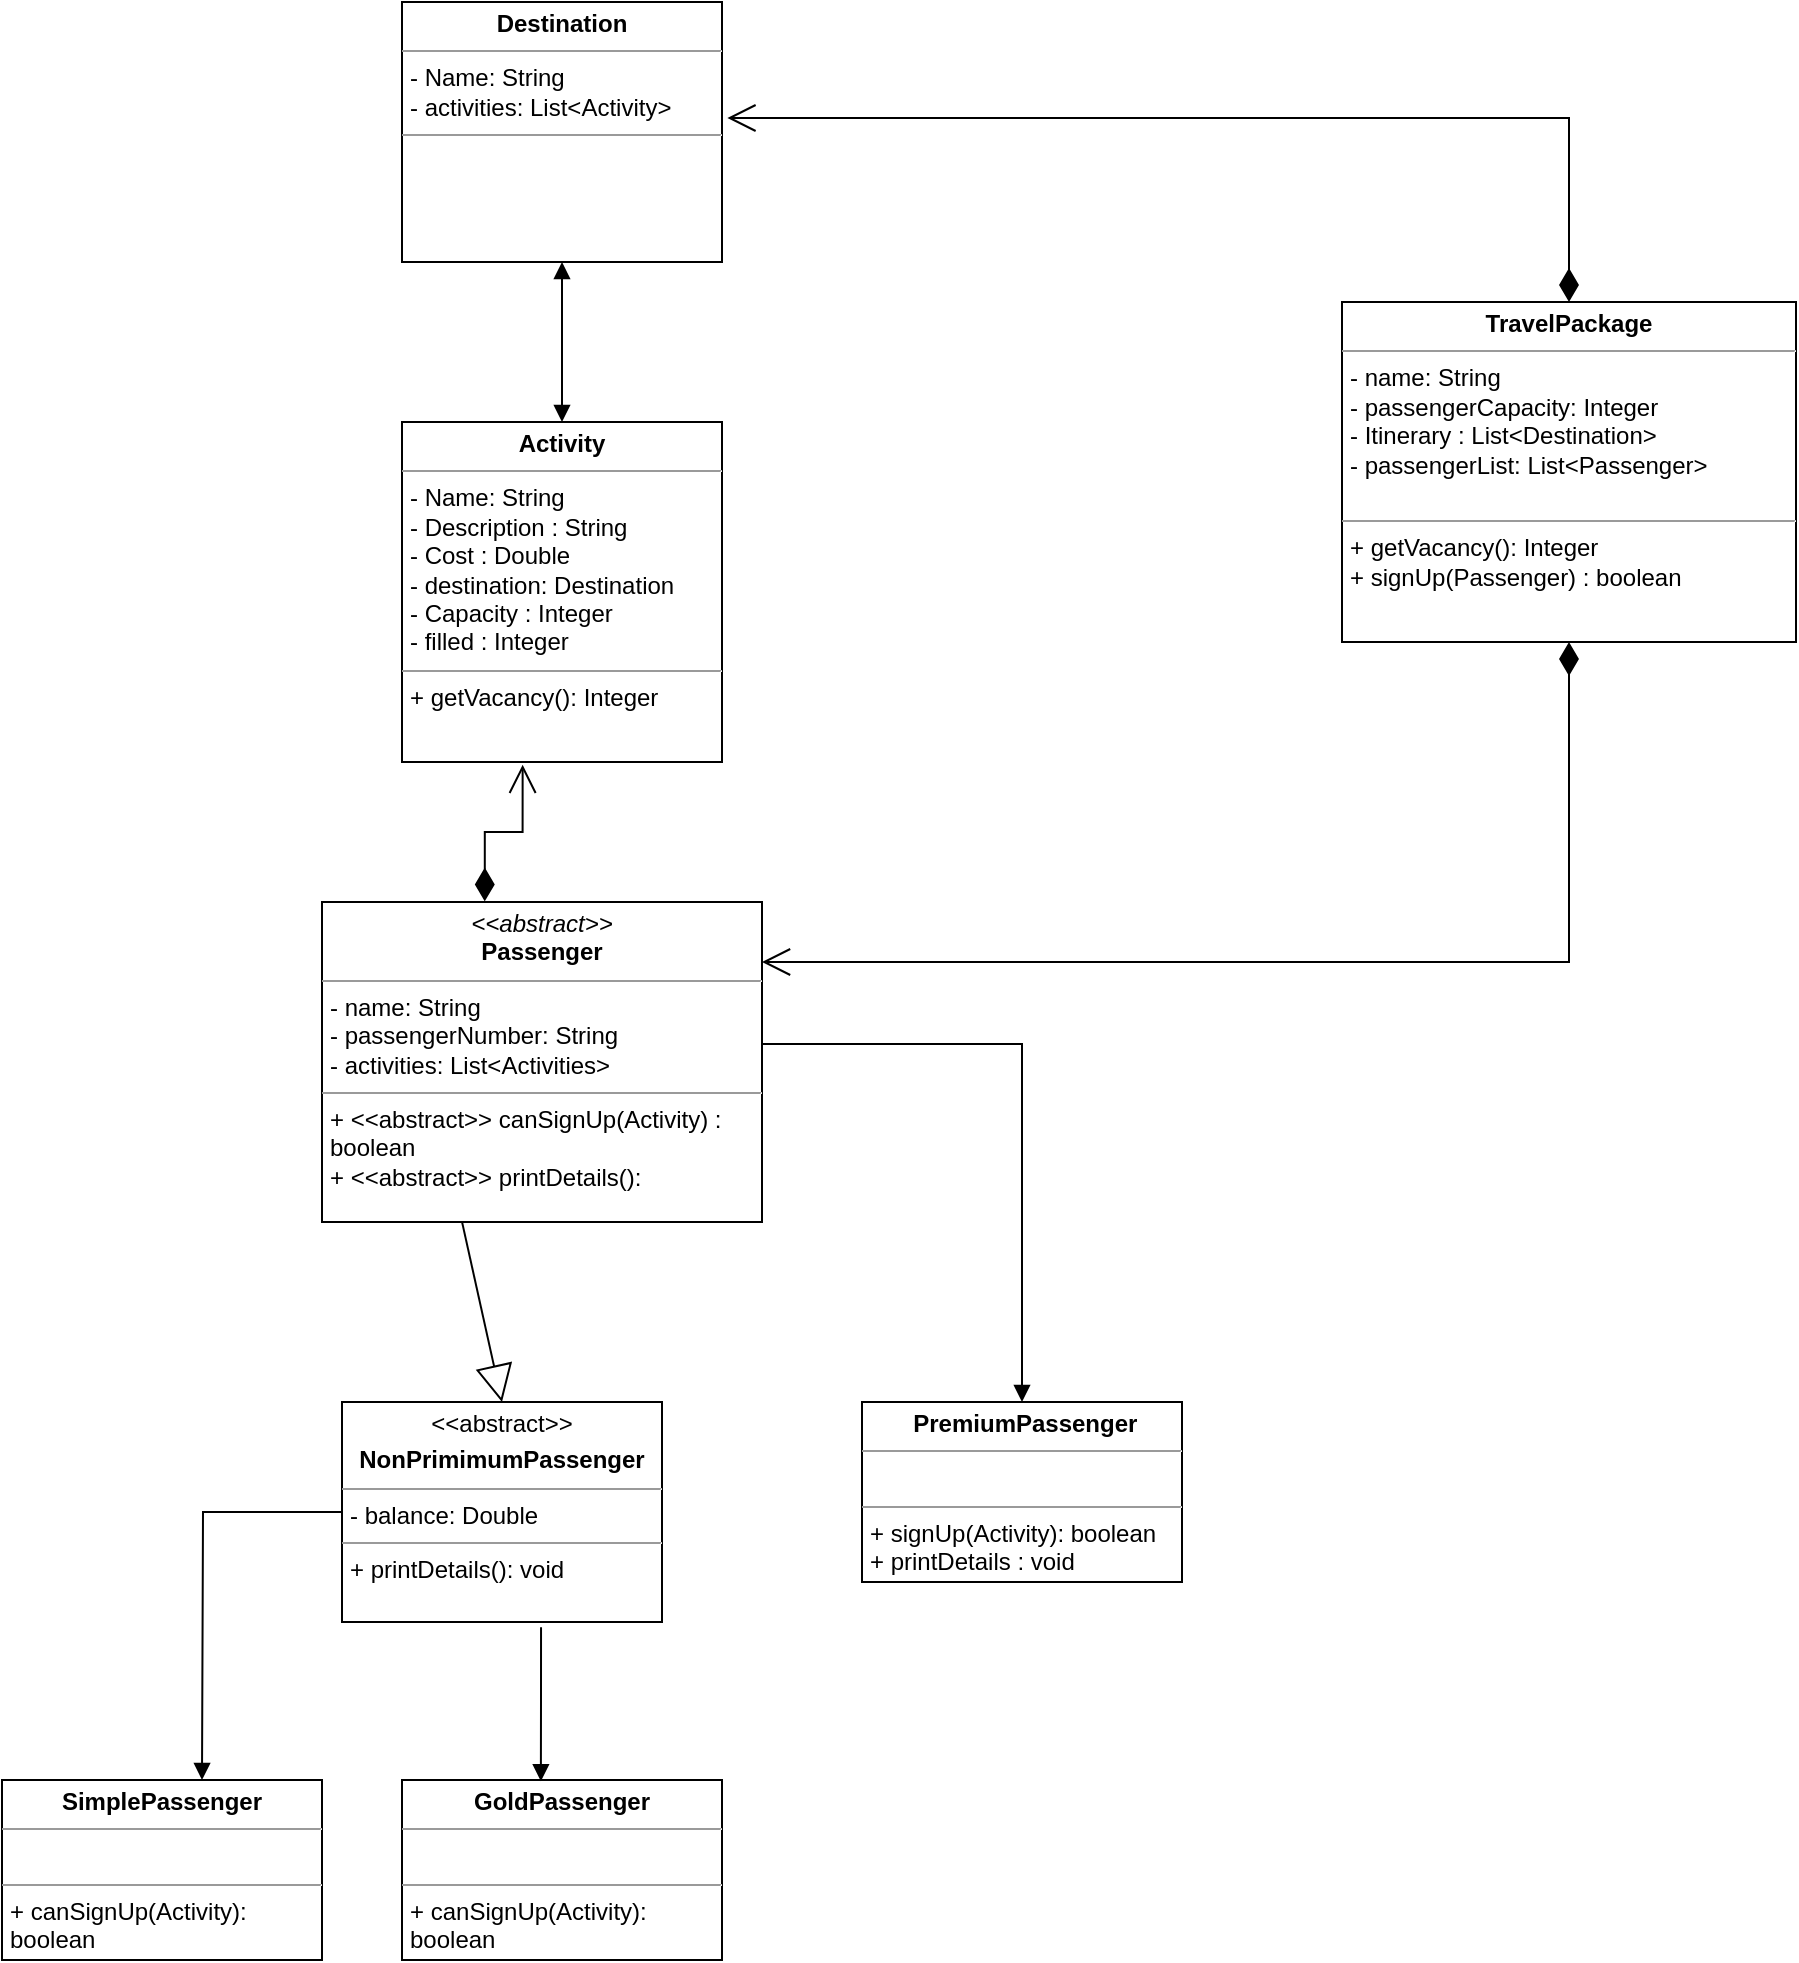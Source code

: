 <mxfile version="21.6.9" type="device">
  <diagram name="Page-1" id="dqK5t2VZyMZ1MSXJHH57">
    <mxGraphModel dx="2314" dy="1118" grid="1" gridSize="10" guides="1" tooltips="1" connect="1" arrows="1" fold="1" page="1" pageScale="1" pageWidth="827" pageHeight="1169" math="0" shadow="0">
      <root>
        <mxCell id="0" />
        <mxCell id="1" parent="0" />
        <mxCell id="e-WruK5LRjeHFoMNFWWW-2" value="&lt;p style=&quot;margin:0px;margin-top:4px;text-align:center;&quot;&gt;&lt;b&gt;Activity&lt;/b&gt;&lt;/p&gt;&lt;hr size=&quot;1&quot;&gt;&lt;p style=&quot;margin:0px;margin-left:4px;&quot;&gt;- Name: String&lt;/p&gt;&lt;p style=&quot;margin:0px;margin-left:4px;&quot;&gt;- Description : String&lt;/p&gt;&lt;p style=&quot;margin:0px;margin-left:4px;&quot;&gt;- Cost : Double&lt;/p&gt;&lt;p style=&quot;margin:0px;margin-left:4px;&quot;&gt;- destination: Destination&lt;/p&gt;&lt;p style=&quot;margin:0px;margin-left:4px;&quot;&gt;- Capacity : Integer&lt;/p&gt;&lt;p style=&quot;margin:0px;margin-left:4px;&quot;&gt;- filled : Integer&lt;/p&gt;&lt;hr size=&quot;1&quot;&gt;&lt;p style=&quot;margin:0px;margin-left:4px;&quot;&gt;+ getVacancy(): Integer&lt;/p&gt;" style="verticalAlign=top;align=left;overflow=fill;fontSize=12;fontFamily=Helvetica;html=1;whiteSpace=wrap;" parent="1" vertex="1">
          <mxGeometry x="290" y="400" width="160" height="170" as="geometry" />
        </mxCell>
        <mxCell id="e-WruK5LRjeHFoMNFWWW-3" value="&lt;p style=&quot;margin:0px;margin-top:4px;text-align:center;&quot;&gt;&lt;b&gt;Destination&lt;/b&gt;&lt;/p&gt;&lt;hr size=&quot;1&quot;&gt;&lt;p style=&quot;margin:0px;margin-left:4px;&quot;&gt;- Name: String&lt;/p&gt;&lt;p style=&quot;margin:0px;margin-left:4px;&quot;&gt;- activities: List&amp;lt;Activity&amp;gt;&lt;/p&gt;&lt;hr size=&quot;1&quot;&gt;&lt;p style=&quot;margin:0px;margin-left:4px;&quot;&gt;&lt;br&gt;&lt;/p&gt;" style="verticalAlign=top;align=left;overflow=fill;fontSize=12;fontFamily=Helvetica;html=1;whiteSpace=wrap;" parent="1" vertex="1">
          <mxGeometry x="290" y="190" width="160" height="130" as="geometry" />
        </mxCell>
        <mxCell id="e-WruK5LRjeHFoMNFWWW-10" value="&lt;p style=&quot;margin:0px;margin-top:4px;text-align:center;&quot;&gt;&lt;i&gt;&amp;lt;&amp;lt;abstract&amp;gt;&amp;gt;&lt;/i&gt;&lt;br&gt;&lt;b&gt;Passenger&lt;/b&gt;&lt;/p&gt;&lt;hr size=&quot;1&quot;&gt;&lt;p style=&quot;border-color: var(--border-color); margin: 0px 0px 0px 4px;&quot;&gt;- name: String&lt;/p&gt;&lt;p style=&quot;border-color: var(--border-color); margin: 0px 0px 0px 4px;&quot;&gt;- passengerNumber: String&lt;/p&gt;&lt;p style=&quot;border-color: var(--border-color); margin: 0px 0px 0px 4px;&quot;&gt;- activities: List&amp;lt;Activities&amp;gt;&amp;nbsp;&lt;/p&gt;&lt;hr size=&quot;1&quot;&gt;&lt;p style=&quot;margin:0px;margin-left:4px;&quot;&gt;+ &amp;lt;&amp;lt;abstract&amp;gt;&amp;gt; canSignUp(Activity) : boolean&lt;/p&gt;&lt;p style=&quot;margin:0px;margin-left:4px;&quot;&gt;+ &amp;lt;&amp;lt;abstract&amp;gt;&amp;gt; printDetails():&amp;nbsp;&lt;/p&gt;" style="verticalAlign=top;align=left;overflow=fill;fontSize=12;fontFamily=Helvetica;html=1;whiteSpace=wrap;" parent="1" vertex="1">
          <mxGeometry x="250" y="640" width="220" height="160" as="geometry" />
        </mxCell>
        <mxCell id="e-WruK5LRjeHFoMNFWWW-11" value="" style="endArrow=block;endFill=1;html=1;edgeStyle=orthogonalEdgeStyle;align=left;verticalAlign=top;rounded=0;exitX=0;exitY=0.5;exitDx=0;exitDy=0;" parent="1" source="e-WruK5LRjeHFoMNFWWW-30" edge="1">
          <mxGeometry x="-1" relative="1" as="geometry">
            <mxPoint x="310" y="859.0" as="sourcePoint" />
            <mxPoint x="190" y="1079" as="targetPoint" />
          </mxGeometry>
        </mxCell>
        <mxCell id="e-WruK5LRjeHFoMNFWWW-15" value="" style="endArrow=block;endFill=1;html=1;edgeStyle=orthogonalEdgeStyle;align=left;verticalAlign=top;rounded=0;exitX=0.998;exitY=0.444;exitDx=0;exitDy=0;exitPerimeter=0;" parent="1" source="e-WruK5LRjeHFoMNFWWW-10" target="e-WruK5LRjeHFoMNFWWW-19" edge="1">
          <mxGeometry x="-1" relative="1" as="geometry">
            <mxPoint x="350" y="850" as="sourcePoint" />
            <mxPoint x="600" y="890" as="targetPoint" />
          </mxGeometry>
        </mxCell>
        <mxCell id="e-WruK5LRjeHFoMNFWWW-17" value="&lt;p style=&quot;margin:0px;margin-top:4px;text-align:center;&quot;&gt;&lt;b&gt;SimplePassenger&lt;/b&gt;&lt;/p&gt;&lt;hr size=&quot;1&quot;&gt;&lt;p style=&quot;margin:0px;margin-left:4px;&quot;&gt;&lt;br&gt;&lt;/p&gt;&lt;hr size=&quot;1&quot;&gt;&lt;p style=&quot;margin:0px;margin-left:4px;&quot;&gt;+ canSignUp(Activity): boolean&lt;/p&gt;" style="verticalAlign=top;align=left;overflow=fill;fontSize=12;fontFamily=Helvetica;html=1;whiteSpace=wrap;" parent="1" vertex="1">
          <mxGeometry x="90" y="1079" width="160" height="90" as="geometry" />
        </mxCell>
        <mxCell id="e-WruK5LRjeHFoMNFWWW-18" value="&lt;p style=&quot;margin:0px;margin-top:4px;text-align:center;&quot;&gt;&lt;b&gt;GoldPassenger&lt;/b&gt;&lt;/p&gt;&lt;hr size=&quot;1&quot;&gt;&lt;p style=&quot;margin:0px;margin-left:4px;&quot;&gt;&lt;br&gt;&lt;/p&gt;&lt;hr size=&quot;1&quot;&gt;&lt;p style=&quot;border-color: var(--border-color); margin: 0px 0px 0px 4px;&quot;&gt;+ canSignUp(Activity): boolean&lt;/p&gt;&lt;p style=&quot;border-color: var(--border-color); margin: 0px 0px 0px 4px;&quot;&gt;&amp;nbsp;&lt;/p&gt;" style="verticalAlign=top;align=left;overflow=fill;fontSize=12;fontFamily=Helvetica;html=1;whiteSpace=wrap;" parent="1" vertex="1">
          <mxGeometry x="290" y="1079" width="160" height="90" as="geometry" />
        </mxCell>
        <mxCell id="e-WruK5LRjeHFoMNFWWW-19" value="&lt;p style=&quot;margin:0px;margin-top:4px;text-align:center;&quot;&gt;&lt;b&gt;&amp;nbsp;PremiumPassenger&lt;/b&gt;&lt;/p&gt;&lt;hr size=&quot;1&quot;&gt;&lt;p style=&quot;margin:0px;margin-left:4px;&quot;&gt;&lt;br&gt;&lt;/p&gt;&lt;hr size=&quot;1&quot;&gt;&lt;p style=&quot;margin:0px;margin-left:4px;&quot;&gt;+ signUp(Activity): boolean&lt;/p&gt;&lt;p style=&quot;margin:0px;margin-left:4px;&quot;&gt;+ printDetails : void&lt;/p&gt;" style="verticalAlign=top;align=left;overflow=fill;fontSize=12;fontFamily=Helvetica;html=1;whiteSpace=wrap;" parent="1" vertex="1">
          <mxGeometry x="520" y="890" width="160" height="90" as="geometry" />
        </mxCell>
        <mxCell id="e-WruK5LRjeHFoMNFWWW-21" value="&lt;p style=&quot;margin:0px;margin-top:4px;text-align:center;&quot;&gt;&lt;b&gt;TravelPackage&lt;/b&gt;&lt;/p&gt;&lt;hr size=&quot;1&quot;&gt;&lt;p style=&quot;margin:0px;margin-left:4px;&quot;&gt;- name: String&lt;/p&gt;&lt;p style=&quot;margin:0px;margin-left:4px;&quot;&gt;- passengerCapacity: Integer&lt;/p&gt;&lt;p style=&quot;margin:0px;margin-left:4px;&quot;&gt;- Itinerary : List&amp;lt;Destination&amp;gt;&lt;/p&gt;&lt;p style=&quot;margin:0px;margin-left:4px;&quot;&gt;- passengerList: List&amp;lt;Passenger&amp;gt;&amp;nbsp;&lt;/p&gt;&lt;p style=&quot;margin:0px;margin-left:4px;&quot;&gt;&lt;br&gt;&lt;/p&gt;&lt;hr size=&quot;1&quot;&gt;&lt;p style=&quot;margin:0px;margin-left:4px;&quot;&gt;+ getVacancy(): Integer&lt;/p&gt;&lt;p style=&quot;margin:0px;margin-left:4px;&quot;&gt;+ signUp(Passenger) : boolean&lt;/p&gt;" style="verticalAlign=top;align=left;overflow=fill;fontSize=12;fontFamily=Helvetica;html=1;whiteSpace=wrap;" parent="1" vertex="1">
          <mxGeometry x="760" y="340" width="227" height="170" as="geometry" />
        </mxCell>
        <mxCell id="e-WruK5LRjeHFoMNFWWW-23" value="" style="endArrow=open;html=1;endSize=12;startArrow=diamondThin;startSize=14;startFill=1;edgeStyle=orthogonalEdgeStyle;align=left;verticalAlign=bottom;rounded=0;entryX=1.017;entryY=0.443;entryDx=0;entryDy=0;entryPerimeter=0;exitX=0.5;exitY=0;exitDx=0;exitDy=0;" parent="1" source="e-WruK5LRjeHFoMNFWWW-21" target="e-WruK5LRjeHFoMNFWWW-3" edge="1">
          <mxGeometry x="-1" y="3" relative="1" as="geometry">
            <mxPoint x="710" y="320" as="sourcePoint" />
            <mxPoint x="373" y="461" as="targetPoint" />
            <Array as="points">
              <mxPoint x="874" y="248" />
              <mxPoint x="453" y="248" />
            </Array>
          </mxGeometry>
        </mxCell>
        <mxCell id="e-WruK5LRjeHFoMNFWWW-28" value="" style="endArrow=block;startArrow=block;endFill=1;startFill=1;html=1;rounded=0;exitX=0.5;exitY=1;exitDx=0;exitDy=0;entryX=0.5;entryY=0;entryDx=0;entryDy=0;" parent="1" source="e-WruK5LRjeHFoMNFWWW-3" target="e-WruK5LRjeHFoMNFWWW-2" edge="1">
          <mxGeometry width="160" relative="1" as="geometry">
            <mxPoint x="300" y="350" as="sourcePoint" />
            <mxPoint x="460" y="350" as="targetPoint" />
            <Array as="points" />
          </mxGeometry>
        </mxCell>
        <mxCell id="e-WruK5LRjeHFoMNFWWW-29" value="" style="endArrow=open;html=1;endSize=12;startArrow=diamondThin;startSize=14;startFill=1;edgeStyle=orthogonalEdgeStyle;align=left;verticalAlign=bottom;rounded=0;exitX=0.5;exitY=1;exitDx=0;exitDy=0;" parent="1" source="e-WruK5LRjeHFoMNFWWW-21" target="e-WruK5LRjeHFoMNFWWW-10" edge="1">
          <mxGeometry x="-1" y="3" relative="1" as="geometry">
            <mxPoint x="873.5" y="510" as="sourcePoint" />
            <mxPoint x="520" y="670" as="targetPoint" />
            <Array as="points">
              <mxPoint x="874" y="670" />
            </Array>
          </mxGeometry>
        </mxCell>
        <mxCell id="e-WruK5LRjeHFoMNFWWW-30" value="&lt;p style=&quot;margin:0px;margin-top:4px;text-align:center;&quot;&gt;&amp;lt;&amp;lt;abstract&amp;gt;&amp;gt;&lt;/p&gt;&lt;p style=&quot;margin:0px;margin-top:4px;text-align:center;&quot;&gt;&lt;b&gt;NonPrimimumPassenger&lt;/b&gt;&lt;/p&gt;&lt;hr size=&quot;1&quot;&gt;&lt;p style=&quot;margin:0px;margin-left:4px;&quot;&gt;- balance: Double&lt;/p&gt;&lt;hr size=&quot;1&quot;&gt;&lt;p style=&quot;margin:0px;margin-left:4px;&quot;&gt;+ printDetails(): void&lt;br&gt;&lt;/p&gt;" style="verticalAlign=top;align=left;overflow=fill;fontSize=12;fontFamily=Helvetica;html=1;whiteSpace=wrap;" parent="1" vertex="1">
          <mxGeometry x="260" y="890" width="160" height="110" as="geometry" />
        </mxCell>
        <mxCell id="e-WruK5LRjeHFoMNFWWW-31" value="" style="endArrow=block;endFill=1;html=1;edgeStyle=orthogonalEdgeStyle;align=left;verticalAlign=top;rounded=0;exitX=0.622;exitY=1.024;exitDx=0;exitDy=0;exitPerimeter=0;entryX=0.434;entryY=0.007;entryDx=0;entryDy=0;entryPerimeter=0;" parent="1" source="e-WruK5LRjeHFoMNFWWW-30" target="e-WruK5LRjeHFoMNFWWW-18" edge="1">
          <mxGeometry x="-1" y="-32" relative="1" as="geometry">
            <mxPoint x="300" y="1020" as="sourcePoint" />
            <mxPoint x="460" y="1020" as="targetPoint" />
            <mxPoint x="-30" y="-22" as="offset" />
          </mxGeometry>
        </mxCell>
        <mxCell id="e-WruK5LRjeHFoMNFWWW-33" value="" style="endArrow=block;endSize=16;endFill=0;html=1;rounded=0;exitX=0.318;exitY=0.998;exitDx=0;exitDy=0;exitPerimeter=0;" parent="1" source="e-WruK5LRjeHFoMNFWWW-10" edge="1">
          <mxGeometry width="160" relative="1" as="geometry">
            <mxPoint x="320" y="930" as="sourcePoint" />
            <mxPoint x="340" y="890" as="targetPoint" />
          </mxGeometry>
        </mxCell>
        <mxCell id="e-WruK5LRjeHFoMNFWWW-34" value="" style="endArrow=open;html=1;endSize=12;startArrow=diamondThin;startSize=14;startFill=1;edgeStyle=orthogonalEdgeStyle;align=left;verticalAlign=bottom;rounded=0;exitX=0.37;exitY=-0.002;exitDx=0;exitDy=0;exitPerimeter=0;entryX=0.377;entryY=1.008;entryDx=0;entryDy=0;entryPerimeter=0;" parent="1" source="e-WruK5LRjeHFoMNFWWW-10" target="e-WruK5LRjeHFoMNFWWW-2" edge="1">
          <mxGeometry x="-1" y="3" relative="1" as="geometry">
            <mxPoint x="334" y="600" as="sourcePoint" />
            <mxPoint x="494" y="600" as="targetPoint" />
          </mxGeometry>
        </mxCell>
      </root>
    </mxGraphModel>
  </diagram>
</mxfile>
